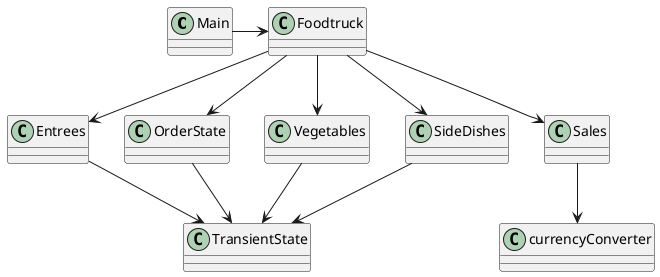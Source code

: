 @startuml

class Main

Main -> Foodtruck

Foodtruck --> Entrees
Foodtruck --> Sales
Foodtruck --> OrderState
Foodtruck --> Vegetables

Entrees --> TransientState

Sales --> currencyConverter

SideDishes --> TransientState

OrderState --> TransientState

Vegetables --> TransientState

Foodtruck --> SideDishes


@enduml